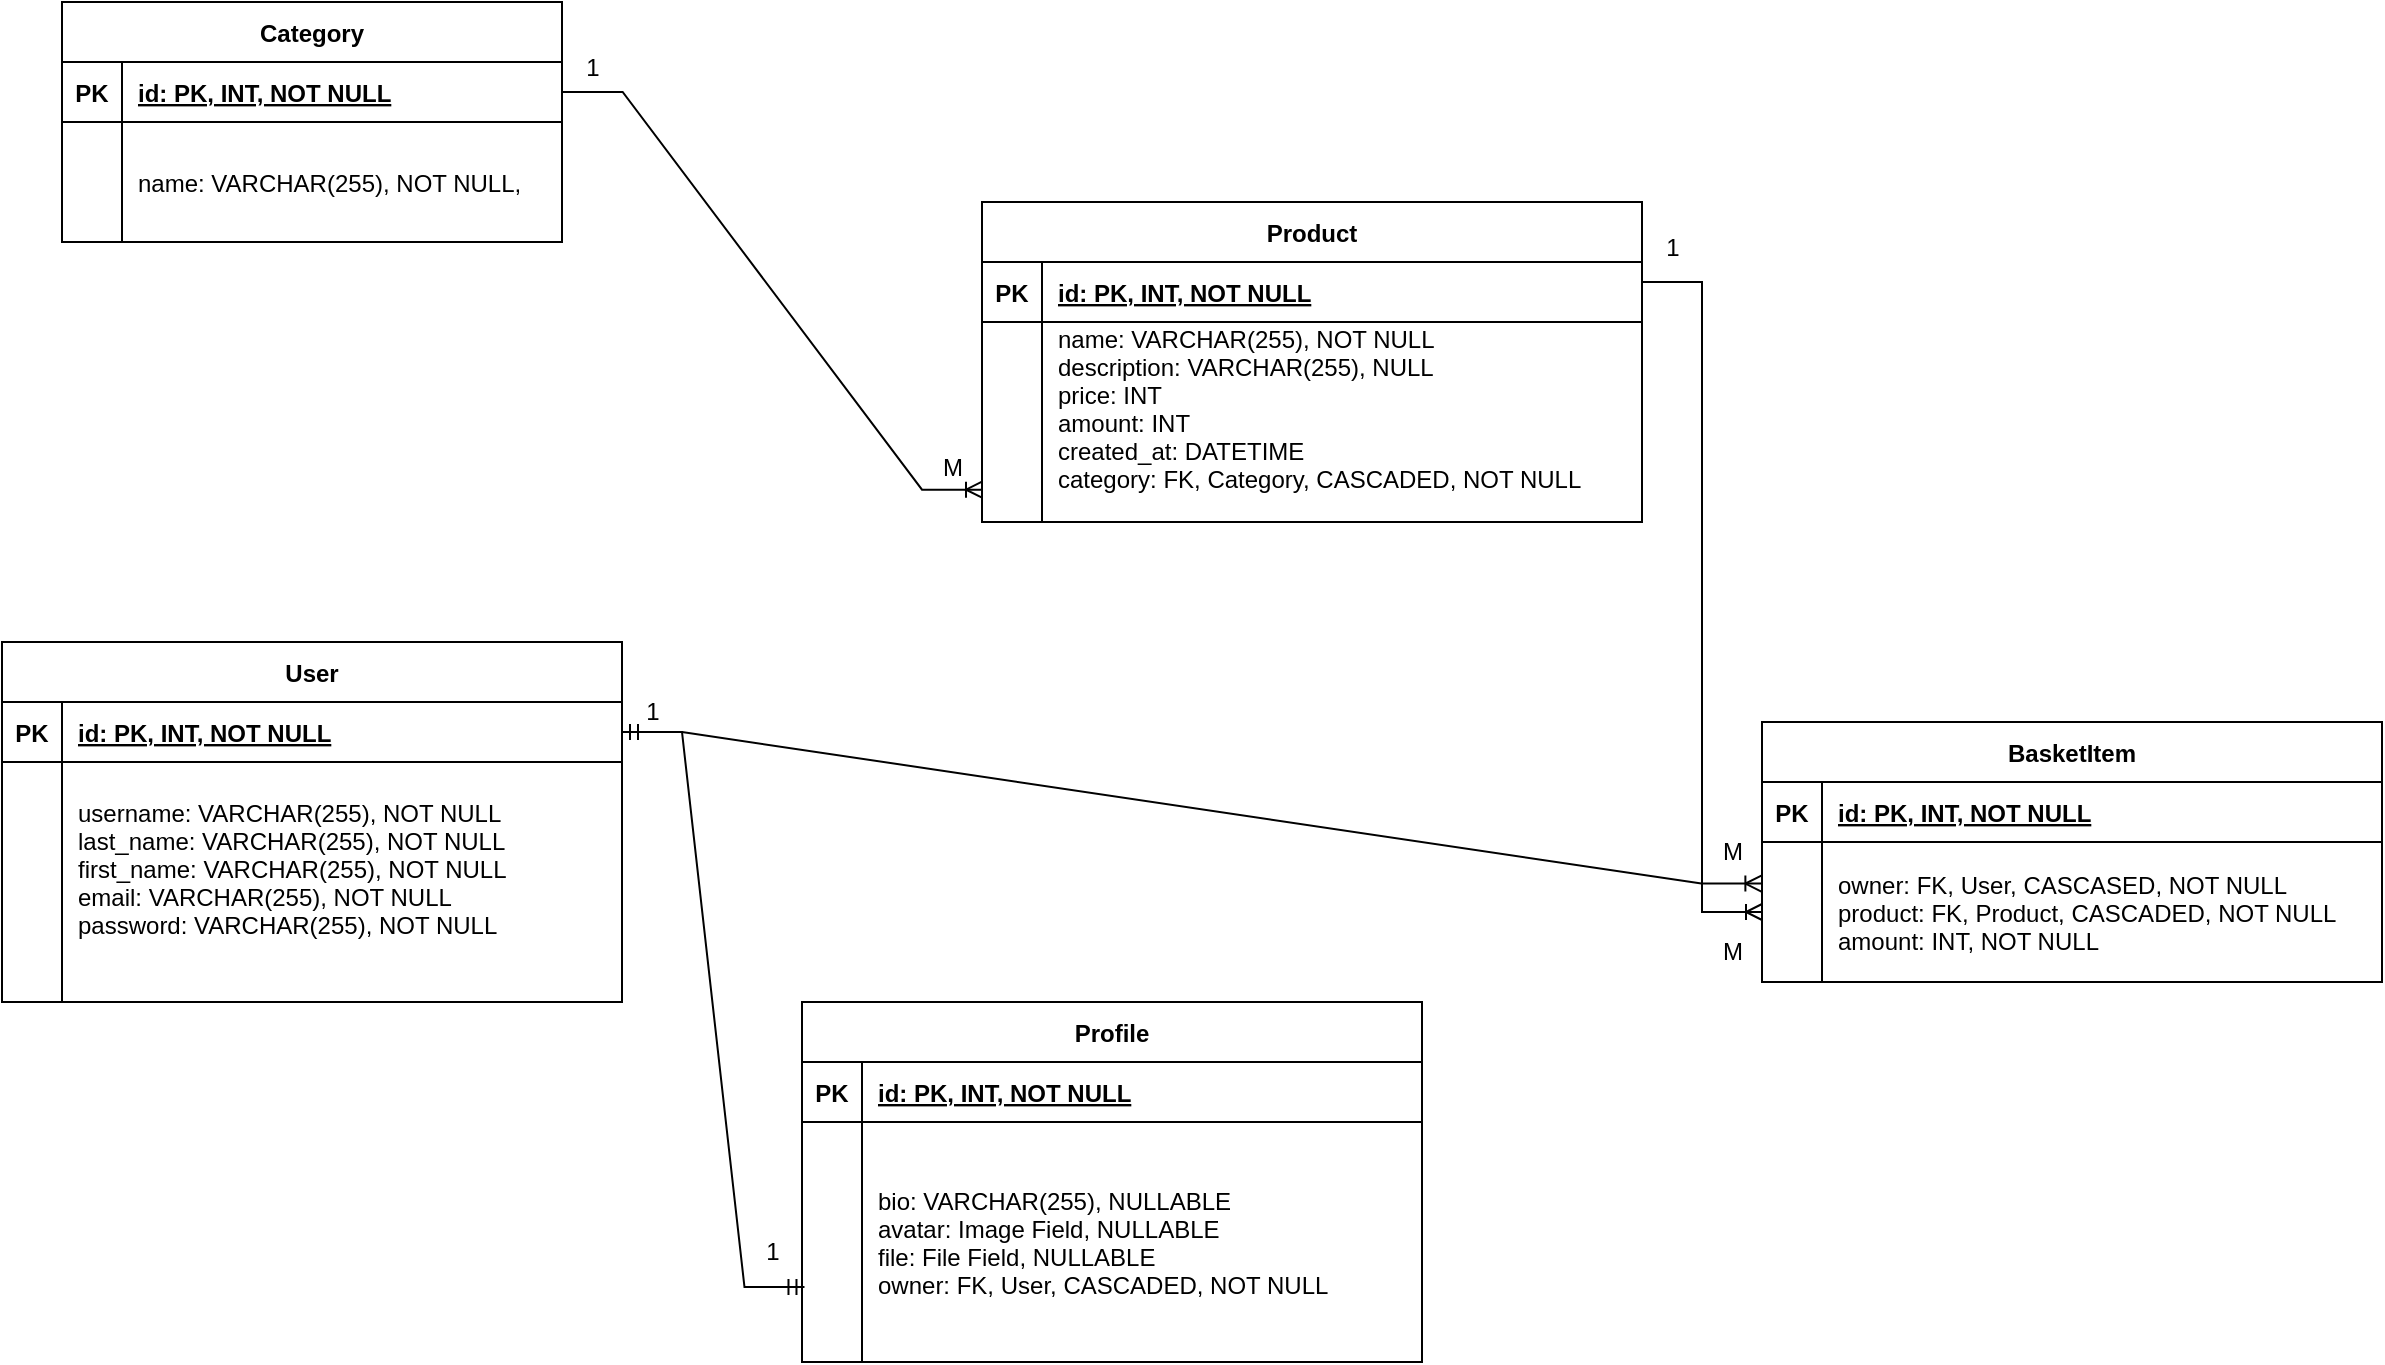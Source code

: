 <mxfile version="24.2.0" type="device">
  <diagram id="R2lEEEUBdFMjLlhIrx00" name="Page-1">
    <mxGraphModel dx="1593" dy="953" grid="1" gridSize="10" guides="1" tooltips="1" connect="1" arrows="1" fold="1" page="1" pageScale="1" pageWidth="1600" pageHeight="900" background="#FFFFFF" math="0" shadow="0" extFonts="Permanent Marker^https://fonts.googleapis.com/css?family=Permanent+Marker">
      <root>
        <mxCell id="0" />
        <mxCell id="1" parent="0" />
        <mxCell id="C-vyLk0tnHw3VtMMgP7b-23" value="Category" style="shape=table;startSize=30;container=1;collapsible=1;childLayout=tableLayout;fixedRows=1;rowLines=0;fontStyle=1;align=center;resizeLast=1;" parent="1" vertex="1">
          <mxGeometry x="130" y="120" width="250" height="120" as="geometry" />
        </mxCell>
        <mxCell id="C-vyLk0tnHw3VtMMgP7b-24" value="" style="shape=partialRectangle;collapsible=0;dropTarget=0;pointerEvents=0;fillColor=none;points=[[0,0.5],[1,0.5]];portConstraint=eastwest;top=0;left=0;right=0;bottom=1;" parent="C-vyLk0tnHw3VtMMgP7b-23" vertex="1">
          <mxGeometry y="30" width="250" height="30" as="geometry" />
        </mxCell>
        <mxCell id="C-vyLk0tnHw3VtMMgP7b-25" value="PK" style="shape=partialRectangle;overflow=hidden;connectable=0;fillColor=none;top=0;left=0;bottom=0;right=0;fontStyle=1;" parent="C-vyLk0tnHw3VtMMgP7b-24" vertex="1">
          <mxGeometry width="30" height="30" as="geometry">
            <mxRectangle width="30" height="30" as="alternateBounds" />
          </mxGeometry>
        </mxCell>
        <mxCell id="C-vyLk0tnHw3VtMMgP7b-26" value="id: PK, INT, NOT NULL" style="shape=partialRectangle;overflow=hidden;connectable=0;fillColor=none;top=0;left=0;bottom=0;right=0;align=left;spacingLeft=6;fontStyle=5;" parent="C-vyLk0tnHw3VtMMgP7b-24" vertex="1">
          <mxGeometry x="30" width="220" height="30" as="geometry">
            <mxRectangle width="220" height="30" as="alternateBounds" />
          </mxGeometry>
        </mxCell>
        <mxCell id="C-vyLk0tnHw3VtMMgP7b-27" value="" style="shape=partialRectangle;collapsible=0;dropTarget=0;pointerEvents=0;fillColor=none;points=[[0,0.5],[1,0.5]];portConstraint=eastwest;top=0;left=0;right=0;bottom=0;" parent="C-vyLk0tnHw3VtMMgP7b-23" vertex="1">
          <mxGeometry y="60" width="250" height="60" as="geometry" />
        </mxCell>
        <mxCell id="C-vyLk0tnHw3VtMMgP7b-28" value="" style="shape=partialRectangle;overflow=hidden;connectable=0;fillColor=none;top=0;left=0;bottom=0;right=0;" parent="C-vyLk0tnHw3VtMMgP7b-27" vertex="1">
          <mxGeometry width="30" height="60" as="geometry">
            <mxRectangle width="30" height="60" as="alternateBounds" />
          </mxGeometry>
        </mxCell>
        <mxCell id="C-vyLk0tnHw3VtMMgP7b-29" value="name: VARCHAR(255), NOT NULL, " style="shape=partialRectangle;overflow=hidden;connectable=0;fillColor=none;top=0;left=0;bottom=0;right=0;align=left;spacingLeft=6;" parent="C-vyLk0tnHw3VtMMgP7b-27" vertex="1">
          <mxGeometry x="30" width="220" height="60" as="geometry">
            <mxRectangle width="220" height="60" as="alternateBounds" />
          </mxGeometry>
        </mxCell>
        <mxCell id="UR1rAQ7LIgmPd6sWHIq--1" value="Product" style="shape=table;startSize=30;container=1;collapsible=1;childLayout=tableLayout;fixedRows=1;rowLines=0;fontStyle=1;align=center;resizeLast=1;" vertex="1" parent="1">
          <mxGeometry x="590" y="220" width="330" height="160.0" as="geometry" />
        </mxCell>
        <mxCell id="UR1rAQ7LIgmPd6sWHIq--2" value="" style="shape=partialRectangle;collapsible=0;dropTarget=0;pointerEvents=0;fillColor=none;points=[[0,0.5],[1,0.5]];portConstraint=eastwest;top=0;left=0;right=0;bottom=1;" vertex="1" parent="UR1rAQ7LIgmPd6sWHIq--1">
          <mxGeometry y="30" width="330" height="30" as="geometry" />
        </mxCell>
        <mxCell id="UR1rAQ7LIgmPd6sWHIq--3" value="PK" style="shape=partialRectangle;overflow=hidden;connectable=0;fillColor=none;top=0;left=0;bottom=0;right=0;fontStyle=1;" vertex="1" parent="UR1rAQ7LIgmPd6sWHIq--2">
          <mxGeometry width="30" height="30" as="geometry">
            <mxRectangle width="30" height="30" as="alternateBounds" />
          </mxGeometry>
        </mxCell>
        <mxCell id="UR1rAQ7LIgmPd6sWHIq--4" value="id: PK, INT, NOT NULL" style="shape=partialRectangle;overflow=hidden;connectable=0;fillColor=none;top=0;left=0;bottom=0;right=0;align=left;spacingLeft=6;fontStyle=5;" vertex="1" parent="UR1rAQ7LIgmPd6sWHIq--2">
          <mxGeometry x="30" width="300" height="30" as="geometry">
            <mxRectangle width="300" height="30" as="alternateBounds" />
          </mxGeometry>
        </mxCell>
        <mxCell id="UR1rAQ7LIgmPd6sWHIq--5" value="" style="shape=partialRectangle;collapsible=0;dropTarget=0;pointerEvents=0;fillColor=none;points=[[0,0.5],[1,0.5]];portConstraint=eastwest;top=0;left=0;right=0;bottom=0;" vertex="1" parent="UR1rAQ7LIgmPd6sWHIq--1">
          <mxGeometry y="60" width="330" height="100" as="geometry" />
        </mxCell>
        <mxCell id="UR1rAQ7LIgmPd6sWHIq--6" value="" style="shape=partialRectangle;overflow=hidden;connectable=0;fillColor=none;top=0;left=0;bottom=0;right=0;" vertex="1" parent="UR1rAQ7LIgmPd6sWHIq--5">
          <mxGeometry width="30" height="100" as="geometry">
            <mxRectangle width="30" height="100" as="alternateBounds" />
          </mxGeometry>
        </mxCell>
        <mxCell id="UR1rAQ7LIgmPd6sWHIq--7" value="name: VARCHAR(255), NOT NULL&#xa;description: VARCHAR(255), NULL&#xa;price: INT&#xa;amount: INT&#xa;created_at: DATETIME&#xa;category: FK, Category, CASCADED, NOT NULL &#xa;" style="shape=partialRectangle;overflow=hidden;connectable=0;fillColor=none;top=0;left=0;bottom=0;right=0;align=left;spacingLeft=6;" vertex="1" parent="UR1rAQ7LIgmPd6sWHIq--5">
          <mxGeometry x="30" width="300" height="100" as="geometry">
            <mxRectangle width="300" height="100" as="alternateBounds" />
          </mxGeometry>
        </mxCell>
        <mxCell id="UR1rAQ7LIgmPd6sWHIq--8" value="" style="edgeStyle=entityRelationEdgeStyle;fontSize=12;html=1;endArrow=ERoneToMany;rounded=0;exitX=1;exitY=0.5;exitDx=0;exitDy=0;entryX=-0.001;entryY=0.762;entryDx=0;entryDy=0;entryPerimeter=0;" edge="1" parent="1">
          <mxGeometry width="100" height="100" relative="1" as="geometry">
            <mxPoint x="380.33" y="165" as="sourcePoint" />
            <mxPoint x="590.0" y="363.82" as="targetPoint" />
            <Array as="points">
              <mxPoint x="570" y="360" />
            </Array>
          </mxGeometry>
        </mxCell>
        <mxCell id="UR1rAQ7LIgmPd6sWHIq--9" value="1" style="text;html=1;align=center;verticalAlign=middle;resizable=0;points=[];autosize=1;strokeColor=none;fillColor=none;" vertex="1" parent="1">
          <mxGeometry x="380" y="138" width="30" height="30" as="geometry" />
        </mxCell>
        <mxCell id="UR1rAQ7LIgmPd6sWHIq--10" value="M" style="text;html=1;align=center;verticalAlign=middle;resizable=0;points=[];autosize=1;strokeColor=none;fillColor=none;" vertex="1" parent="1">
          <mxGeometry x="560" y="338" width="30" height="30" as="geometry" />
        </mxCell>
        <mxCell id="UR1rAQ7LIgmPd6sWHIq--11" value="User" style="shape=table;startSize=30;container=1;collapsible=1;childLayout=tableLayout;fixedRows=1;rowLines=0;fontStyle=1;align=center;resizeLast=1;" vertex="1" parent="1">
          <mxGeometry x="100" y="440" width="310" height="180" as="geometry" />
        </mxCell>
        <mxCell id="UR1rAQ7LIgmPd6sWHIq--12" value="" style="shape=partialRectangle;collapsible=0;dropTarget=0;pointerEvents=0;fillColor=none;points=[[0,0.5],[1,0.5]];portConstraint=eastwest;top=0;left=0;right=0;bottom=1;" vertex="1" parent="UR1rAQ7LIgmPd6sWHIq--11">
          <mxGeometry y="30" width="310" height="30" as="geometry" />
        </mxCell>
        <mxCell id="UR1rAQ7LIgmPd6sWHIq--13" value="PK" style="shape=partialRectangle;overflow=hidden;connectable=0;fillColor=none;top=0;left=0;bottom=0;right=0;fontStyle=1;" vertex="1" parent="UR1rAQ7LIgmPd6sWHIq--12">
          <mxGeometry width="30" height="30" as="geometry">
            <mxRectangle width="30" height="30" as="alternateBounds" />
          </mxGeometry>
        </mxCell>
        <mxCell id="UR1rAQ7LIgmPd6sWHIq--14" value="id: PK, INT, NOT NULL" style="shape=partialRectangle;overflow=hidden;connectable=0;fillColor=none;top=0;left=0;bottom=0;right=0;align=left;spacingLeft=6;fontStyle=5;" vertex="1" parent="UR1rAQ7LIgmPd6sWHIq--12">
          <mxGeometry x="30" width="280" height="30" as="geometry">
            <mxRectangle width="280" height="30" as="alternateBounds" />
          </mxGeometry>
        </mxCell>
        <mxCell id="UR1rAQ7LIgmPd6sWHIq--15" value="" style="shape=partialRectangle;collapsible=0;dropTarget=0;pointerEvents=0;fillColor=none;points=[[0,0.5],[1,0.5]];portConstraint=eastwest;top=0;left=0;right=0;bottom=0;" vertex="1" parent="UR1rAQ7LIgmPd6sWHIq--11">
          <mxGeometry y="60" width="310" height="120" as="geometry" />
        </mxCell>
        <mxCell id="UR1rAQ7LIgmPd6sWHIq--16" value="" style="shape=partialRectangle;overflow=hidden;connectable=0;fillColor=none;top=0;left=0;bottom=0;right=0;" vertex="1" parent="UR1rAQ7LIgmPd6sWHIq--15">
          <mxGeometry width="30" height="120" as="geometry">
            <mxRectangle width="30" height="120" as="alternateBounds" />
          </mxGeometry>
        </mxCell>
        <mxCell id="UR1rAQ7LIgmPd6sWHIq--17" value="username: VARCHAR(255), NOT NULL&#xa;last_name: VARCHAR(255), NOT NULL &#xa;first_name: VARCHAR(255), NOT NULL &#xa;email: VARCHAR(255), NOT NULL&#xa;password: VARCHAR(255), NOT NULL &#xa;" style="shape=partialRectangle;overflow=hidden;connectable=0;fillColor=none;top=0;left=0;bottom=0;right=0;align=left;spacingLeft=6;" vertex="1" parent="UR1rAQ7LIgmPd6sWHIq--15">
          <mxGeometry x="30" width="280" height="120" as="geometry">
            <mxRectangle width="280" height="120" as="alternateBounds" />
          </mxGeometry>
        </mxCell>
        <mxCell id="UR1rAQ7LIgmPd6sWHIq--18" value="BasketItem" style="shape=table;startSize=30;container=1;collapsible=1;childLayout=tableLayout;fixedRows=1;rowLines=0;fontStyle=1;align=center;resizeLast=1;" vertex="1" parent="1">
          <mxGeometry x="980" y="480" width="310" height="130" as="geometry" />
        </mxCell>
        <mxCell id="UR1rAQ7LIgmPd6sWHIq--19" value="" style="shape=partialRectangle;collapsible=0;dropTarget=0;pointerEvents=0;fillColor=none;points=[[0,0.5],[1,0.5]];portConstraint=eastwest;top=0;left=0;right=0;bottom=1;" vertex="1" parent="UR1rAQ7LIgmPd6sWHIq--18">
          <mxGeometry y="30" width="310" height="30" as="geometry" />
        </mxCell>
        <mxCell id="UR1rAQ7LIgmPd6sWHIq--20" value="PK" style="shape=partialRectangle;overflow=hidden;connectable=0;fillColor=none;top=0;left=0;bottom=0;right=0;fontStyle=1;" vertex="1" parent="UR1rAQ7LIgmPd6sWHIq--19">
          <mxGeometry width="30" height="30" as="geometry">
            <mxRectangle width="30" height="30" as="alternateBounds" />
          </mxGeometry>
        </mxCell>
        <mxCell id="UR1rAQ7LIgmPd6sWHIq--21" value="id: PK, INT, NOT NULL" style="shape=partialRectangle;overflow=hidden;connectable=0;fillColor=none;top=0;left=0;bottom=0;right=0;align=left;spacingLeft=6;fontStyle=5;" vertex="1" parent="UR1rAQ7LIgmPd6sWHIq--19">
          <mxGeometry x="30" width="280" height="30" as="geometry">
            <mxRectangle width="280" height="30" as="alternateBounds" />
          </mxGeometry>
        </mxCell>
        <mxCell id="UR1rAQ7LIgmPd6sWHIq--22" value="" style="shape=partialRectangle;collapsible=0;dropTarget=0;pointerEvents=0;fillColor=none;points=[[0,0.5],[1,0.5]];portConstraint=eastwest;top=0;left=0;right=0;bottom=0;" vertex="1" parent="UR1rAQ7LIgmPd6sWHIq--18">
          <mxGeometry y="60" width="310" height="70" as="geometry" />
        </mxCell>
        <mxCell id="UR1rAQ7LIgmPd6sWHIq--23" value="" style="shape=partialRectangle;overflow=hidden;connectable=0;fillColor=none;top=0;left=0;bottom=0;right=0;" vertex="1" parent="UR1rAQ7LIgmPd6sWHIq--22">
          <mxGeometry width="30" height="70" as="geometry">
            <mxRectangle width="30" height="70" as="alternateBounds" />
          </mxGeometry>
        </mxCell>
        <mxCell id="UR1rAQ7LIgmPd6sWHIq--24" value="owner: FK, User, CASCASED, NOT NULL&#xa;product: FK, Product, CASCADED, NOT NULL&#xa;amount: INT, NOT NULL" style="shape=partialRectangle;overflow=hidden;connectable=0;fillColor=none;top=0;left=0;bottom=0;right=0;align=left;spacingLeft=6;" vertex="1" parent="UR1rAQ7LIgmPd6sWHIq--22">
          <mxGeometry x="30" width="280" height="70" as="geometry">
            <mxRectangle width="280" height="70" as="alternateBounds" />
          </mxGeometry>
        </mxCell>
        <mxCell id="UR1rAQ7LIgmPd6sWHIq--25" value="" style="edgeStyle=entityRelationEdgeStyle;fontSize=12;html=1;endArrow=ERoneToMany;rounded=0;exitX=1;exitY=0.5;exitDx=0;exitDy=0;entryX=-0.001;entryY=0.297;entryDx=0;entryDy=0;entryPerimeter=0;" edge="1" parent="1" source="UR1rAQ7LIgmPd6sWHIq--12" target="UR1rAQ7LIgmPd6sWHIq--22">
          <mxGeometry width="100" height="100" relative="1" as="geometry">
            <mxPoint x="460.0" y="500" as="sourcePoint" />
            <mxPoint x="669.67" y="698.82" as="targetPoint" />
            <Array as="points">
              <mxPoint x="649.67" y="695" />
            </Array>
          </mxGeometry>
        </mxCell>
        <mxCell id="UR1rAQ7LIgmPd6sWHIq--26" value="" style="edgeStyle=entityRelationEdgeStyle;fontSize=12;html=1;endArrow=ERoneToMany;rounded=0;exitX=1;exitY=0.25;exitDx=0;exitDy=0;entryX=0;entryY=0.5;entryDx=0;entryDy=0;" edge="1" parent="1" source="UR1rAQ7LIgmPd6sWHIq--1" target="UR1rAQ7LIgmPd6sWHIq--22">
          <mxGeometry width="100" height="100" relative="1" as="geometry">
            <mxPoint x="490.0" y="430" as="sourcePoint" />
            <mxPoint x="780" y="521" as="targetPoint" />
            <Array as="points">
              <mxPoint x="679.67" y="625" />
            </Array>
          </mxGeometry>
        </mxCell>
        <mxCell id="UR1rAQ7LIgmPd6sWHIq--27" value="1" style="text;html=1;align=center;verticalAlign=middle;resizable=0;points=[];autosize=1;strokeColor=none;fillColor=none;" vertex="1" parent="1">
          <mxGeometry x="920" y="228" width="30" height="30" as="geometry" />
        </mxCell>
        <mxCell id="UR1rAQ7LIgmPd6sWHIq--28" value="M" style="text;html=1;align=center;verticalAlign=middle;resizable=0;points=[];autosize=1;strokeColor=none;fillColor=none;" vertex="1" parent="1">
          <mxGeometry x="950" y="580" width="30" height="30" as="geometry" />
        </mxCell>
        <mxCell id="UR1rAQ7LIgmPd6sWHIq--29" value="M" style="text;html=1;align=center;verticalAlign=middle;resizable=0;points=[];autosize=1;strokeColor=none;fillColor=none;" vertex="1" parent="1">
          <mxGeometry x="950" y="530" width="30" height="30" as="geometry" />
        </mxCell>
        <mxCell id="UR1rAQ7LIgmPd6sWHIq--30" value="1" style="text;html=1;align=center;verticalAlign=middle;resizable=0;points=[];autosize=1;strokeColor=none;fillColor=none;" vertex="1" parent="1">
          <mxGeometry x="410" y="460" width="30" height="30" as="geometry" />
        </mxCell>
        <mxCell id="UR1rAQ7LIgmPd6sWHIq--31" value="Profile" style="shape=table;startSize=30;container=1;collapsible=1;childLayout=tableLayout;fixedRows=1;rowLines=0;fontStyle=1;align=center;resizeLast=1;" vertex="1" parent="1">
          <mxGeometry x="500" y="620" width="310" height="180" as="geometry" />
        </mxCell>
        <mxCell id="UR1rAQ7LIgmPd6sWHIq--32" value="" style="shape=partialRectangle;collapsible=0;dropTarget=0;pointerEvents=0;fillColor=none;points=[[0,0.5],[1,0.5]];portConstraint=eastwest;top=0;left=0;right=0;bottom=1;" vertex="1" parent="UR1rAQ7LIgmPd6sWHIq--31">
          <mxGeometry y="30" width="310" height="30" as="geometry" />
        </mxCell>
        <mxCell id="UR1rAQ7LIgmPd6sWHIq--33" value="PK" style="shape=partialRectangle;overflow=hidden;connectable=0;fillColor=none;top=0;left=0;bottom=0;right=0;fontStyle=1;" vertex="1" parent="UR1rAQ7LIgmPd6sWHIq--32">
          <mxGeometry width="30" height="30" as="geometry">
            <mxRectangle width="30" height="30" as="alternateBounds" />
          </mxGeometry>
        </mxCell>
        <mxCell id="UR1rAQ7LIgmPd6sWHIq--34" value="id: PK, INT, NOT NULL" style="shape=partialRectangle;overflow=hidden;connectable=0;fillColor=none;top=0;left=0;bottom=0;right=0;align=left;spacingLeft=6;fontStyle=5;" vertex="1" parent="UR1rAQ7LIgmPd6sWHIq--32">
          <mxGeometry x="30" width="280" height="30" as="geometry">
            <mxRectangle width="280" height="30" as="alternateBounds" />
          </mxGeometry>
        </mxCell>
        <mxCell id="UR1rAQ7LIgmPd6sWHIq--35" value="" style="shape=partialRectangle;collapsible=0;dropTarget=0;pointerEvents=0;fillColor=none;points=[[0,0.5],[1,0.5]];portConstraint=eastwest;top=0;left=0;right=0;bottom=0;" vertex="1" parent="UR1rAQ7LIgmPd6sWHIq--31">
          <mxGeometry y="60" width="310" height="120" as="geometry" />
        </mxCell>
        <mxCell id="UR1rAQ7LIgmPd6sWHIq--36" value="" style="shape=partialRectangle;overflow=hidden;connectable=0;fillColor=none;top=0;left=0;bottom=0;right=0;" vertex="1" parent="UR1rAQ7LIgmPd6sWHIq--35">
          <mxGeometry width="30" height="120" as="geometry">
            <mxRectangle width="30" height="120" as="alternateBounds" />
          </mxGeometry>
        </mxCell>
        <mxCell id="UR1rAQ7LIgmPd6sWHIq--37" value="bio: VARCHAR(255), NULLABLE&#xa;avatar: Image Field, NULLABLE&#xa;file: File Field, NULLABLE&#xa;owner: FK, User, CASCADED, NOT NULL" style="shape=partialRectangle;overflow=hidden;connectable=0;fillColor=none;top=0;left=0;bottom=0;right=0;align=left;spacingLeft=6;" vertex="1" parent="UR1rAQ7LIgmPd6sWHIq--35">
          <mxGeometry x="30" width="280" height="120" as="geometry">
            <mxRectangle width="280" height="120" as="alternateBounds" />
          </mxGeometry>
        </mxCell>
        <mxCell id="UR1rAQ7LIgmPd6sWHIq--38" value="" style="edgeStyle=entityRelationEdgeStyle;fontSize=12;html=1;endArrow=ERmandOne;startArrow=ERmandOne;rounded=0;entryX=1;entryY=0.5;entryDx=0;entryDy=0;exitX=0.004;exitY=0.688;exitDx=0;exitDy=0;exitPerimeter=0;" edge="1" parent="1" source="UR1rAQ7LIgmPd6sWHIq--35" target="UR1rAQ7LIgmPd6sWHIq--12">
          <mxGeometry width="100" height="100" relative="1" as="geometry">
            <mxPoint x="330" y="710" as="sourcePoint" />
            <mxPoint x="430" y="610" as="targetPoint" />
            <Array as="points">
              <mxPoint x="560" y="650" />
              <mxPoint x="550" y="730" />
              <mxPoint x="510" y="640" />
              <mxPoint x="550" y="570" />
              <mxPoint x="500" y="570" />
              <mxPoint x="500" y="490" />
            </Array>
          </mxGeometry>
        </mxCell>
        <mxCell id="UR1rAQ7LIgmPd6sWHIq--39" value="1" style="text;html=1;align=center;verticalAlign=middle;resizable=0;points=[];autosize=1;strokeColor=none;fillColor=none;" vertex="1" parent="1">
          <mxGeometry x="470" y="730" width="30" height="30" as="geometry" />
        </mxCell>
      </root>
    </mxGraphModel>
  </diagram>
</mxfile>
